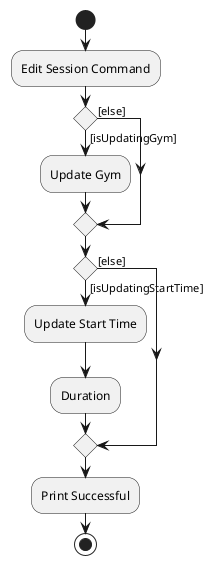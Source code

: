 @startuml
start
:Edit Session Command;

if () then ([isUpdatingGym])
    :Update Gym;
    else ([else])
    endif

    if () then ([isUpdatingStartTime])
        :Update Start Time;
        :Duration;
        else ([else])
        endif
        :Print Successful;
stop
@enduml
